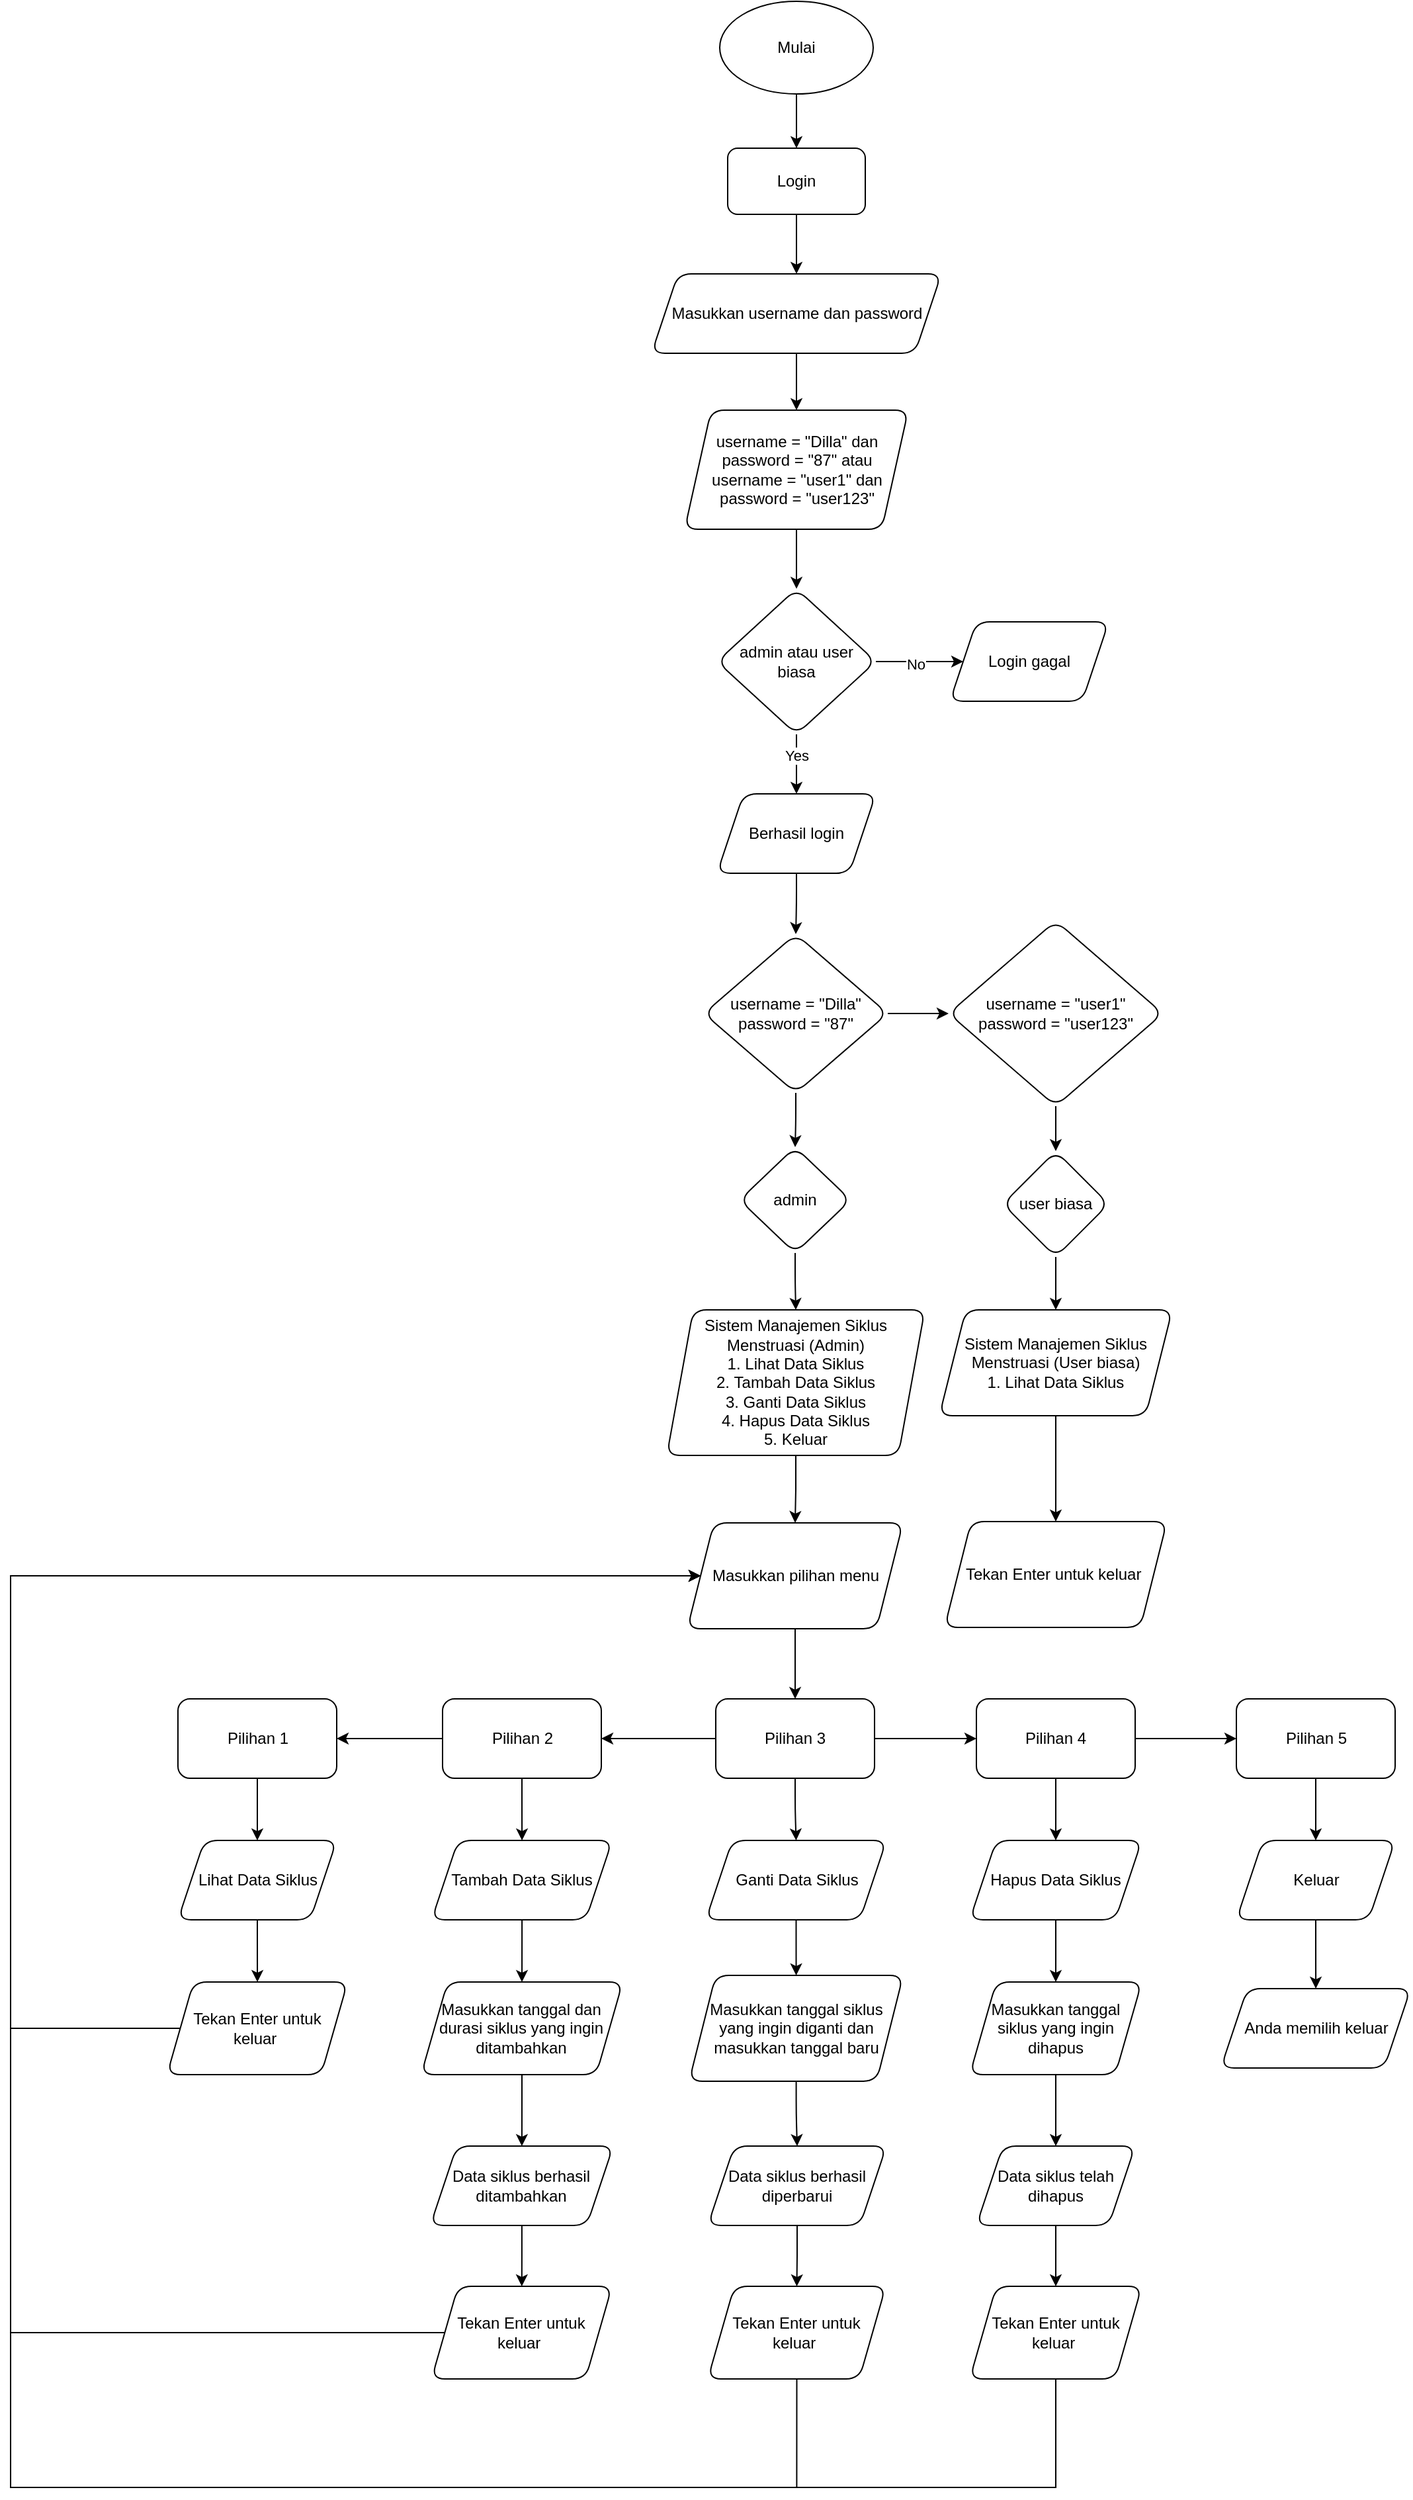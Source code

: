 <mxfile version="24.7.17">
  <diagram id="C5RBs43oDa-KdzZeNtuy" name="Page-1">
    <mxGraphModel dx="4327" dy="2010" grid="1" gridSize="10" guides="1" tooltips="1" connect="1" arrows="1" fold="1" page="1" pageScale="1" pageWidth="827" pageHeight="1169" background="none" math="0" shadow="0">
      <root>
        <mxCell id="WIyWlLk6GJQsqaUBKTNV-0" />
        <mxCell id="WIyWlLk6GJQsqaUBKTNV-1" parent="WIyWlLk6GJQsqaUBKTNV-0" />
        <mxCell id="jQ5WKVJpTY9RdtHN4CgX-107" value="" style="edgeStyle=orthogonalEdgeStyle;rounded=1;orthogonalLoop=1;jettySize=auto;html=1;labelBackgroundColor=none;fontColor=default;" parent="WIyWlLk6GJQsqaUBKTNV-1" source="dz62KHRVr8aX28sih6py-0" target="DlZJ66iy6jLUWV4jTxc2-10" edge="1">
          <mxGeometry relative="1" as="geometry" />
        </mxCell>
        <mxCell id="dz62KHRVr8aX28sih6py-0" value="Mulai" style="ellipse;whiteSpace=wrap;html=1;labelBackgroundColor=none;rounded=1;" parent="WIyWlLk6GJQsqaUBKTNV-1" vertex="1">
          <mxGeometry x="356" y="31" width="116" height="70" as="geometry" />
        </mxCell>
        <mxCell id="jQ5WKVJpTY9RdtHN4CgX-74" value="" style="edgeStyle=orthogonalEdgeStyle;rounded=1;orthogonalLoop=1;jettySize=auto;html=1;labelBackgroundColor=none;fontColor=default;" parent="WIyWlLk6GJQsqaUBKTNV-1" source="DlZJ66iy6jLUWV4jTxc2-10" target="jQ5WKVJpTY9RdtHN4CgX-73" edge="1">
          <mxGeometry relative="1" as="geometry" />
        </mxCell>
        <mxCell id="DlZJ66iy6jLUWV4jTxc2-10" value="Login" style="whiteSpace=wrap;html=1;labelBackgroundColor=none;rounded=1;" parent="WIyWlLk6GJQsqaUBKTNV-1" vertex="1">
          <mxGeometry x="362.01" y="142" width="104" height="50" as="geometry" />
        </mxCell>
        <mxCell id="jQ5WKVJpTY9RdtHN4CgX-85" value="" style="edgeStyle=orthogonalEdgeStyle;rounded=1;orthogonalLoop=1;jettySize=auto;html=1;labelBackgroundColor=none;fontColor=default;" parent="WIyWlLk6GJQsqaUBKTNV-1" source="jQ5WKVJpTY9RdtHN4CgX-15" target="jQ5WKVJpTY9RdtHN4CgX-84" edge="1">
          <mxGeometry relative="1" as="geometry" />
        </mxCell>
        <mxCell id="jQ5WKVJpTY9RdtHN4CgX-110" value="No" style="edgeLabel;html=1;align=center;verticalAlign=middle;resizable=0;points=[];" parent="jQ5WKVJpTY9RdtHN4CgX-85" vertex="1" connectable="0">
          <mxGeometry x="-0.1" y="-2" relative="1" as="geometry">
            <mxPoint as="offset" />
          </mxGeometry>
        </mxCell>
        <mxCell id="jQ5WKVJpTY9RdtHN4CgX-87" value="" style="edgeStyle=orthogonalEdgeStyle;rounded=1;orthogonalLoop=1;jettySize=auto;html=1;labelBackgroundColor=none;fontColor=default;" parent="WIyWlLk6GJQsqaUBKTNV-1" source="jQ5WKVJpTY9RdtHN4CgX-15" target="jQ5WKVJpTY9RdtHN4CgX-86" edge="1">
          <mxGeometry relative="1" as="geometry" />
        </mxCell>
        <mxCell id="jQ5WKVJpTY9RdtHN4CgX-111" value="Yes" style="edgeLabel;html=1;align=center;verticalAlign=middle;resizable=0;points=[];" parent="jQ5WKVJpTY9RdtHN4CgX-87" vertex="1" connectable="0">
          <mxGeometry x="-0.289" relative="1" as="geometry">
            <mxPoint as="offset" />
          </mxGeometry>
        </mxCell>
        <mxCell id="jQ5WKVJpTY9RdtHN4CgX-15" value="admin atau user biasa" style="rhombus;whiteSpace=wrap;html=1;labelBackgroundColor=none;rounded=1;" parent="WIyWlLk6GJQsqaUBKTNV-1" vertex="1">
          <mxGeometry x="354" y="475" width="120" height="110" as="geometry" />
        </mxCell>
        <mxCell id="jQ5WKVJpTY9RdtHN4CgX-36" value="" style="edgeStyle=orthogonalEdgeStyle;rounded=1;orthogonalLoop=1;jettySize=auto;html=1;labelBackgroundColor=none;fontColor=default;" parent="WIyWlLk6GJQsqaUBKTNV-1" source="jQ5WKVJpTY9RdtHN4CgX-33" target="jQ5WKVJpTY9RdtHN4CgX-35" edge="1">
          <mxGeometry relative="1" as="geometry" />
        </mxCell>
        <mxCell id="jQ5WKVJpTY9RdtHN4CgX-39" value="" style="edgeStyle=orthogonalEdgeStyle;rounded=1;orthogonalLoop=1;jettySize=auto;html=1;labelBackgroundColor=none;fontColor=default;" parent="WIyWlLk6GJQsqaUBKTNV-1" source="jQ5WKVJpTY9RdtHN4CgX-33" target="jQ5WKVJpTY9RdtHN4CgX-38" edge="1">
          <mxGeometry relative="1" as="geometry" />
        </mxCell>
        <mxCell id="jQ5WKVJpTY9RdtHN4CgX-33" value="username = &quot;Dilla&quot; password = &quot;87&quot;" style="rhombus;whiteSpace=wrap;html=1;labelBackgroundColor=none;rounded=1;" parent="WIyWlLk6GJQsqaUBKTNV-1" vertex="1">
          <mxGeometry x="344" y="736" width="139" height="120" as="geometry" />
        </mxCell>
        <mxCell id="jQ5WKVJpTY9RdtHN4CgX-42" value="" style="edgeStyle=orthogonalEdgeStyle;rounded=1;orthogonalLoop=1;jettySize=auto;html=1;labelBackgroundColor=none;fontColor=default;" parent="WIyWlLk6GJQsqaUBKTNV-1" source="jQ5WKVJpTY9RdtHN4CgX-35" target="jQ5WKVJpTY9RdtHN4CgX-41" edge="1">
          <mxGeometry relative="1" as="geometry" />
        </mxCell>
        <mxCell id="jQ5WKVJpTY9RdtHN4CgX-35" value="username = &quot;user1&quot; password = &quot;user123&quot;" style="rhombus;whiteSpace=wrap;html=1;labelBackgroundColor=none;rounded=1;" parent="WIyWlLk6GJQsqaUBKTNV-1" vertex="1">
          <mxGeometry x="529" y="726" width="162" height="140" as="geometry" />
        </mxCell>
        <mxCell id="jQ5WKVJpTY9RdtHN4CgX-80" value="" style="edgeStyle=orthogonalEdgeStyle;rounded=1;orthogonalLoop=1;jettySize=auto;html=1;labelBackgroundColor=none;fontColor=default;" parent="WIyWlLk6GJQsqaUBKTNV-1" source="jQ5WKVJpTY9RdtHN4CgX-38" target="jQ5WKVJpTY9RdtHN4CgX-79" edge="1">
          <mxGeometry relative="1" as="geometry" />
        </mxCell>
        <mxCell id="jQ5WKVJpTY9RdtHN4CgX-38" value="admin" style="rhombus;whiteSpace=wrap;html=1;labelBackgroundColor=none;rounded=1;" parent="WIyWlLk6GJQsqaUBKTNV-1" vertex="1">
          <mxGeometry x="371" y="897" width="84" height="80" as="geometry" />
        </mxCell>
        <mxCell id="jQ5WKVJpTY9RdtHN4CgX-83" value="" style="edgeStyle=orthogonalEdgeStyle;rounded=1;orthogonalLoop=1;jettySize=auto;html=1;labelBackgroundColor=none;fontColor=default;" parent="WIyWlLk6GJQsqaUBKTNV-1" source="jQ5WKVJpTY9RdtHN4CgX-41" target="jQ5WKVJpTY9RdtHN4CgX-82" edge="1">
          <mxGeometry relative="1" as="geometry" />
        </mxCell>
        <mxCell id="jQ5WKVJpTY9RdtHN4CgX-41" value="user biasa" style="rhombus;whiteSpace=wrap;html=1;labelBackgroundColor=none;rounded=1;" parent="WIyWlLk6GJQsqaUBKTNV-1" vertex="1">
          <mxGeometry x="570" y="900" width="80" height="80" as="geometry" />
        </mxCell>
        <mxCell id="jQ5WKVJpTY9RdtHN4CgX-48" value="" style="edgeStyle=orthogonalEdgeStyle;rounded=1;orthogonalLoop=1;jettySize=auto;html=1;labelBackgroundColor=none;fontColor=default;" parent="WIyWlLk6GJQsqaUBKTNV-1" source="jQ5WKVJpTY9RdtHN4CgX-45" target="jQ5WKVJpTY9RdtHN4CgX-47" edge="1">
          <mxGeometry relative="1" as="geometry" />
        </mxCell>
        <mxCell id="jQ5WKVJpTY9RdtHN4CgX-50" value="" style="edgeStyle=orthogonalEdgeStyle;rounded=1;orthogonalLoop=1;jettySize=auto;html=1;labelBackgroundColor=none;fontColor=default;" parent="WIyWlLk6GJQsqaUBKTNV-1" source="jQ5WKVJpTY9RdtHN4CgX-45" target="jQ5WKVJpTY9RdtHN4CgX-49" edge="1">
          <mxGeometry relative="1" as="geometry" />
        </mxCell>
        <mxCell id="jQ5WKVJpTY9RdtHN4CgX-66" value="" style="edgeStyle=orthogonalEdgeStyle;rounded=1;orthogonalLoop=1;jettySize=auto;html=1;labelBackgroundColor=none;fontColor=default;" parent="WIyWlLk6GJQsqaUBKTNV-1" source="jQ5WKVJpTY9RdtHN4CgX-45" target="jQ5WKVJpTY9RdtHN4CgX-65" edge="1">
          <mxGeometry relative="1" as="geometry" />
        </mxCell>
        <mxCell id="jQ5WKVJpTY9RdtHN4CgX-45" value="Pilihan 3" style="whiteSpace=wrap;html=1;labelBackgroundColor=none;rounded=1;" parent="WIyWlLk6GJQsqaUBKTNV-1" vertex="1">
          <mxGeometry x="353.01" y="1314.005" width="120" height="60" as="geometry" />
        </mxCell>
        <mxCell id="jQ5WKVJpTY9RdtHN4CgX-52" value="" style="edgeStyle=orthogonalEdgeStyle;rounded=1;orthogonalLoop=1;jettySize=auto;html=1;labelBackgroundColor=none;fontColor=default;" parent="WIyWlLk6GJQsqaUBKTNV-1" source="jQ5WKVJpTY9RdtHN4CgX-47" target="jQ5WKVJpTY9RdtHN4CgX-51" edge="1">
          <mxGeometry relative="1" as="geometry" />
        </mxCell>
        <mxCell id="jQ5WKVJpTY9RdtHN4CgX-64" value="" style="edgeStyle=orthogonalEdgeStyle;rounded=1;orthogonalLoop=1;jettySize=auto;html=1;labelBackgroundColor=none;fontColor=default;" parent="WIyWlLk6GJQsqaUBKTNV-1" source="jQ5WKVJpTY9RdtHN4CgX-47" target="jQ5WKVJpTY9RdtHN4CgX-63" edge="1">
          <mxGeometry relative="1" as="geometry" />
        </mxCell>
        <mxCell id="jQ5WKVJpTY9RdtHN4CgX-47" value="Pilihan 2" style="whiteSpace=wrap;html=1;labelBackgroundColor=none;rounded=1;" parent="WIyWlLk6GJQsqaUBKTNV-1" vertex="1">
          <mxGeometry x="146.5" y="1314.005" width="120" height="60" as="geometry" />
        </mxCell>
        <mxCell id="jQ5WKVJpTY9RdtHN4CgX-54" value="" style="edgeStyle=orthogonalEdgeStyle;rounded=1;orthogonalLoop=1;jettySize=auto;html=1;labelBackgroundColor=none;fontColor=default;" parent="WIyWlLk6GJQsqaUBKTNV-1" source="jQ5WKVJpTY9RdtHN4CgX-49" target="jQ5WKVJpTY9RdtHN4CgX-53" edge="1">
          <mxGeometry relative="1" as="geometry" />
        </mxCell>
        <mxCell id="jQ5WKVJpTY9RdtHN4CgX-68" value="" style="edgeStyle=orthogonalEdgeStyle;rounded=1;orthogonalLoop=1;jettySize=auto;html=1;labelBackgroundColor=none;fontColor=default;" parent="WIyWlLk6GJQsqaUBKTNV-1" source="jQ5WKVJpTY9RdtHN4CgX-49" target="jQ5WKVJpTY9RdtHN4CgX-67" edge="1">
          <mxGeometry relative="1" as="geometry" />
        </mxCell>
        <mxCell id="jQ5WKVJpTY9RdtHN4CgX-49" value="Pilihan 4" style="whiteSpace=wrap;html=1;labelBackgroundColor=none;rounded=1;" parent="WIyWlLk6GJQsqaUBKTNV-1" vertex="1">
          <mxGeometry x="550" y="1314.005" width="120" height="60" as="geometry" />
        </mxCell>
        <mxCell id="jQ5WKVJpTY9RdtHN4CgX-62" value="" style="edgeStyle=orthogonalEdgeStyle;rounded=1;orthogonalLoop=1;jettySize=auto;html=1;labelBackgroundColor=none;fontColor=default;" parent="WIyWlLk6GJQsqaUBKTNV-1" source="jQ5WKVJpTY9RdtHN4CgX-51" target="jQ5WKVJpTY9RdtHN4CgX-61" edge="1">
          <mxGeometry relative="1" as="geometry" />
        </mxCell>
        <mxCell id="jQ5WKVJpTY9RdtHN4CgX-51" value="Pilihan 1" style="whiteSpace=wrap;html=1;labelBackgroundColor=none;rounded=1;" parent="WIyWlLk6GJQsqaUBKTNV-1" vertex="1">
          <mxGeometry x="-53.5" y="1314.005" width="120" height="60" as="geometry" />
        </mxCell>
        <mxCell id="jQ5WKVJpTY9RdtHN4CgX-70" value="" style="edgeStyle=orthogonalEdgeStyle;rounded=1;orthogonalLoop=1;jettySize=auto;html=1;labelBackgroundColor=none;fontColor=default;" parent="WIyWlLk6GJQsqaUBKTNV-1" source="jQ5WKVJpTY9RdtHN4CgX-53" target="jQ5WKVJpTY9RdtHN4CgX-69" edge="1">
          <mxGeometry relative="1" as="geometry" />
        </mxCell>
        <mxCell id="jQ5WKVJpTY9RdtHN4CgX-53" value="Pilihan 5" style="whiteSpace=wrap;html=1;labelBackgroundColor=none;rounded=1;" parent="WIyWlLk6GJQsqaUBKTNV-1" vertex="1">
          <mxGeometry x="746.5" y="1314.005" width="120" height="60" as="geometry" />
        </mxCell>
        <mxCell id="jQ5WKVJpTY9RdtHN4CgX-72" value="" style="edgeStyle=orthogonalEdgeStyle;rounded=1;orthogonalLoop=1;jettySize=auto;html=1;labelBackgroundColor=none;fontColor=default;" parent="WIyWlLk6GJQsqaUBKTNV-1" source="jQ5WKVJpTY9RdtHN4CgX-61" target="jQ5WKVJpTY9RdtHN4CgX-71" edge="1">
          <mxGeometry relative="1" as="geometry" />
        </mxCell>
        <mxCell id="jQ5WKVJpTY9RdtHN4CgX-61" value="Lihat Data Siklus" style="shape=parallelogram;perimeter=parallelogramPerimeter;whiteSpace=wrap;html=1;fixedSize=1;labelBackgroundColor=none;rounded=1;" parent="WIyWlLk6GJQsqaUBKTNV-1" vertex="1">
          <mxGeometry x="-53.5" y="1420.995" width="120" height="60" as="geometry" />
        </mxCell>
        <mxCell id="jQ5WKVJpTY9RdtHN4CgX-90" value="" style="edgeStyle=orthogonalEdgeStyle;rounded=1;orthogonalLoop=1;jettySize=auto;html=1;labelBackgroundColor=none;fontColor=default;" parent="WIyWlLk6GJQsqaUBKTNV-1" source="jQ5WKVJpTY9RdtHN4CgX-63" target="jQ5WKVJpTY9RdtHN4CgX-89" edge="1">
          <mxGeometry relative="1" as="geometry" />
        </mxCell>
        <mxCell id="jQ5WKVJpTY9RdtHN4CgX-63" value="Tambah Data Siklus" style="shape=parallelogram;perimeter=parallelogramPerimeter;whiteSpace=wrap;html=1;fixedSize=1;labelBackgroundColor=none;rounded=1;" parent="WIyWlLk6GJQsqaUBKTNV-1" vertex="1">
          <mxGeometry x="138.25" y="1421" width="136.5" height="60" as="geometry" />
        </mxCell>
        <mxCell id="jQ5WKVJpTY9RdtHN4CgX-92" value="" style="edgeStyle=orthogonalEdgeStyle;rounded=1;orthogonalLoop=1;jettySize=auto;html=1;labelBackgroundColor=none;fontColor=default;" parent="WIyWlLk6GJQsqaUBKTNV-1" source="jQ5WKVJpTY9RdtHN4CgX-65" target="jQ5WKVJpTY9RdtHN4CgX-91" edge="1">
          <mxGeometry relative="1" as="geometry" />
        </mxCell>
        <mxCell id="jQ5WKVJpTY9RdtHN4CgX-65" value="Ganti Data Siklus" style="shape=parallelogram;perimeter=parallelogramPerimeter;whiteSpace=wrap;html=1;fixedSize=1;labelBackgroundColor=none;rounded=1;" parent="WIyWlLk6GJQsqaUBKTNV-1" vertex="1">
          <mxGeometry x="345.5" y="1421" width="136.5" height="60" as="geometry" />
        </mxCell>
        <mxCell id="jQ5WKVJpTY9RdtHN4CgX-98" value="" style="edgeStyle=orthogonalEdgeStyle;rounded=1;orthogonalLoop=1;jettySize=auto;html=1;labelBackgroundColor=none;fontColor=default;" parent="WIyWlLk6GJQsqaUBKTNV-1" source="jQ5WKVJpTY9RdtHN4CgX-67" target="jQ5WKVJpTY9RdtHN4CgX-97" edge="1">
          <mxGeometry relative="1" as="geometry" />
        </mxCell>
        <mxCell id="jQ5WKVJpTY9RdtHN4CgX-67" value="Hapus Data Siklus" style="shape=parallelogram;perimeter=parallelogramPerimeter;whiteSpace=wrap;html=1;fixedSize=1;labelBackgroundColor=none;rounded=1;" parent="WIyWlLk6GJQsqaUBKTNV-1" vertex="1">
          <mxGeometry x="545" y="1421" width="130" height="60" as="geometry" />
        </mxCell>
        <mxCell id="jQ5WKVJpTY9RdtHN4CgX-102" value="" style="edgeStyle=orthogonalEdgeStyle;rounded=1;orthogonalLoop=1;jettySize=auto;html=1;labelBackgroundColor=none;fontColor=default;" parent="WIyWlLk6GJQsqaUBKTNV-1" source="jQ5WKVJpTY9RdtHN4CgX-69" target="jQ5WKVJpTY9RdtHN4CgX-101" edge="1">
          <mxGeometry relative="1" as="geometry" />
        </mxCell>
        <mxCell id="jQ5WKVJpTY9RdtHN4CgX-69" value="Keluar" style="shape=parallelogram;perimeter=parallelogramPerimeter;whiteSpace=wrap;html=1;fixedSize=1;labelBackgroundColor=none;rounded=1;" parent="WIyWlLk6GJQsqaUBKTNV-1" vertex="1">
          <mxGeometry x="746.5" y="1420.995" width="120" height="60" as="geometry" />
        </mxCell>
        <mxCell id="jQ5WKVJpTY9RdtHN4CgX-143" style="edgeStyle=orthogonalEdgeStyle;rounded=0;orthogonalLoop=1;jettySize=auto;html=1;exitX=0;exitY=0.5;exitDx=0;exitDy=0;entryX=0;entryY=0.5;entryDx=0;entryDy=0;" parent="WIyWlLk6GJQsqaUBKTNV-1" source="jQ5WKVJpTY9RdtHN4CgX-71" target="jQ5WKVJpTY9RdtHN4CgX-121" edge="1">
          <mxGeometry relative="1" as="geometry">
            <Array as="points">
              <mxPoint x="-180" y="1563" />
              <mxPoint x="-180" y="1221" />
            </Array>
          </mxGeometry>
        </mxCell>
        <mxCell id="jQ5WKVJpTY9RdtHN4CgX-71" value="Tekan Enter untuk keluar&amp;nbsp;" style="shape=parallelogram;perimeter=parallelogramPerimeter;whiteSpace=wrap;html=1;fixedSize=1;labelBackgroundColor=none;rounded=1;" parent="WIyWlLk6GJQsqaUBKTNV-1" vertex="1">
          <mxGeometry x="-61.75" y="1528" width="136.5" height="70" as="geometry" />
        </mxCell>
        <mxCell id="jQ5WKVJpTY9RdtHN4CgX-77" value="" style="edgeStyle=orthogonalEdgeStyle;rounded=1;orthogonalLoop=1;jettySize=auto;html=1;labelBackgroundColor=none;fontColor=default;" parent="WIyWlLk6GJQsqaUBKTNV-1" source="jQ5WKVJpTY9RdtHN4CgX-73" target="jQ5WKVJpTY9RdtHN4CgX-76" edge="1">
          <mxGeometry relative="1" as="geometry" />
        </mxCell>
        <mxCell id="jQ5WKVJpTY9RdtHN4CgX-73" value="Masukkan username dan password" style="shape=parallelogram;perimeter=parallelogramPerimeter;whiteSpace=wrap;html=1;fixedSize=1;labelBackgroundColor=none;rounded=1;" parent="WIyWlLk6GJQsqaUBKTNV-1" vertex="1">
          <mxGeometry x="304.51" y="237" width="219" height="60" as="geometry" />
        </mxCell>
        <mxCell id="jQ5WKVJpTY9RdtHN4CgX-78" value="" style="edgeStyle=orthogonalEdgeStyle;rounded=1;orthogonalLoop=1;jettySize=auto;html=1;labelBackgroundColor=none;fontColor=default;" parent="WIyWlLk6GJQsqaUBKTNV-1" source="jQ5WKVJpTY9RdtHN4CgX-76" target="jQ5WKVJpTY9RdtHN4CgX-15" edge="1">
          <mxGeometry relative="1" as="geometry" />
        </mxCell>
        <mxCell id="jQ5WKVJpTY9RdtHN4CgX-76" value="username = &quot;Dilla&quot; dan password = &quot;87&quot; atau username = &quot;user1&quot; dan password = &quot;user123&quot;" style="shape=parallelogram;perimeter=parallelogramPerimeter;whiteSpace=wrap;html=1;fixedSize=1;labelBackgroundColor=none;rounded=1;" parent="WIyWlLk6GJQsqaUBKTNV-1" vertex="1">
          <mxGeometry x="329.51" y="340" width="169" height="90" as="geometry" />
        </mxCell>
        <mxCell id="jQ5WKVJpTY9RdtHN4CgX-122" value="" style="edgeStyle=orthogonalEdgeStyle;rounded=0;orthogonalLoop=1;jettySize=auto;html=1;" parent="WIyWlLk6GJQsqaUBKTNV-1" source="jQ5WKVJpTY9RdtHN4CgX-79" target="jQ5WKVJpTY9RdtHN4CgX-121" edge="1">
          <mxGeometry relative="1" as="geometry" />
        </mxCell>
        <mxCell id="jQ5WKVJpTY9RdtHN4CgX-79" value="Sistem Manajemen Siklus Menstruasi (Admin)&lt;div&gt;&lt;span style=&quot;background-color: initial;&quot;&gt;1. Lihat Data Siklus&lt;/span&gt;&lt;br&gt;&lt;/div&gt;&lt;div&gt;&lt;div&gt;2.&amp;nbsp;Tambah Data Siklus&lt;/div&gt;&lt;div&gt;3.&amp;nbsp;Ganti Data Siklus&lt;/div&gt;&lt;div&gt;4.&amp;nbsp;Hapus Data Siklus&lt;/div&gt;&lt;div&gt;5. Keluar&lt;/div&gt;&lt;/div&gt;" style="shape=parallelogram;perimeter=parallelogramPerimeter;whiteSpace=wrap;html=1;fixedSize=1;labelBackgroundColor=none;rounded=1;" parent="WIyWlLk6GJQsqaUBKTNV-1" vertex="1">
          <mxGeometry x="316" y="1020" width="195" height="110.01" as="geometry" />
        </mxCell>
        <mxCell id="jQ5WKVJpTY9RdtHN4CgX-133" value="" style="edgeStyle=orthogonalEdgeStyle;rounded=0;orthogonalLoop=1;jettySize=auto;html=1;" parent="WIyWlLk6GJQsqaUBKTNV-1" source="jQ5WKVJpTY9RdtHN4CgX-82" target="jQ5WKVJpTY9RdtHN4CgX-132" edge="1">
          <mxGeometry relative="1" as="geometry" />
        </mxCell>
        <mxCell id="jQ5WKVJpTY9RdtHN4CgX-82" value="Sistem Manajemen Siklus Menstruasi (User biasa)&lt;div&gt;&lt;span style=&quot;background-color: initial;&quot;&gt;1. Lihat Data Siklus&lt;/span&gt;&lt;/div&gt;" style="shape=parallelogram;perimeter=parallelogramPerimeter;whiteSpace=wrap;html=1;fixedSize=1;labelBackgroundColor=none;rounded=1;" parent="WIyWlLk6GJQsqaUBKTNV-1" vertex="1">
          <mxGeometry x="522" y="1020" width="176" height="80" as="geometry" />
        </mxCell>
        <mxCell id="jQ5WKVJpTY9RdtHN4CgX-84" value="Login gagal" style="shape=parallelogram;perimeter=parallelogramPerimeter;whiteSpace=wrap;html=1;fixedSize=1;labelBackgroundColor=none;rounded=1;" parent="WIyWlLk6GJQsqaUBKTNV-1" vertex="1">
          <mxGeometry x="530" y="499.995" width="120" height="60" as="geometry" />
        </mxCell>
        <mxCell id="jQ5WKVJpTY9RdtHN4CgX-88" value="" style="edgeStyle=orthogonalEdgeStyle;rounded=1;orthogonalLoop=1;jettySize=auto;html=1;labelBackgroundColor=none;fontColor=default;" parent="WIyWlLk6GJQsqaUBKTNV-1" source="jQ5WKVJpTY9RdtHN4CgX-86" target="jQ5WKVJpTY9RdtHN4CgX-33" edge="1">
          <mxGeometry relative="1" as="geometry" />
        </mxCell>
        <mxCell id="jQ5WKVJpTY9RdtHN4CgX-86" value="Berhasil login" style="shape=parallelogram;perimeter=parallelogramPerimeter;whiteSpace=wrap;html=1;fixedSize=1;labelBackgroundColor=none;rounded=1;" parent="WIyWlLk6GJQsqaUBKTNV-1" vertex="1">
          <mxGeometry x="354" y="629.995" width="120" height="60" as="geometry" />
        </mxCell>
        <mxCell id="jQ5WKVJpTY9RdtHN4CgX-94" value="" style="edgeStyle=orthogonalEdgeStyle;rounded=1;orthogonalLoop=1;jettySize=auto;html=1;labelBackgroundColor=none;fontColor=default;" parent="WIyWlLk6GJQsqaUBKTNV-1" source="jQ5WKVJpTY9RdtHN4CgX-89" target="jQ5WKVJpTY9RdtHN4CgX-93" edge="1">
          <mxGeometry relative="1" as="geometry" />
        </mxCell>
        <mxCell id="jQ5WKVJpTY9RdtHN4CgX-89" value="Masukkan tanggal dan durasi siklus yang ingin ditambahkan" style="shape=parallelogram;perimeter=parallelogramPerimeter;whiteSpace=wrap;html=1;fixedSize=1;labelBackgroundColor=none;rounded=1;" parent="WIyWlLk6GJQsqaUBKTNV-1" vertex="1">
          <mxGeometry x="130.31" y="1528" width="152.37" height="70" as="geometry" />
        </mxCell>
        <mxCell id="jQ5WKVJpTY9RdtHN4CgX-96" value="" style="edgeStyle=orthogonalEdgeStyle;rounded=1;orthogonalLoop=1;jettySize=auto;html=1;labelBackgroundColor=none;fontColor=default;" parent="WIyWlLk6GJQsqaUBKTNV-1" source="jQ5WKVJpTY9RdtHN4CgX-91" target="jQ5WKVJpTY9RdtHN4CgX-95" edge="1">
          <mxGeometry relative="1" as="geometry" />
        </mxCell>
        <mxCell id="jQ5WKVJpTY9RdtHN4CgX-91" value="Masukkan tanggal siklus yang ingin diganti dan masukkan tanggal baru" style="shape=parallelogram;perimeter=parallelogramPerimeter;whiteSpace=wrap;html=1;fixedSize=1;labelBackgroundColor=none;rounded=1;" parent="WIyWlLk6GJQsqaUBKTNV-1" vertex="1">
          <mxGeometry x="332.88" y="1523" width="161.75" height="80" as="geometry" />
        </mxCell>
        <mxCell id="jQ5WKVJpTY9RdtHN4CgX-115" value="" style="edgeStyle=orthogonalEdgeStyle;rounded=0;orthogonalLoop=1;jettySize=auto;html=1;" parent="WIyWlLk6GJQsqaUBKTNV-1" source="jQ5WKVJpTY9RdtHN4CgX-93" target="jQ5WKVJpTY9RdtHN4CgX-114" edge="1">
          <mxGeometry relative="1" as="geometry" />
        </mxCell>
        <mxCell id="jQ5WKVJpTY9RdtHN4CgX-93" value="Data siklus berhasil ditambahkan" style="shape=parallelogram;perimeter=parallelogramPerimeter;whiteSpace=wrap;html=1;fixedSize=1;labelBackgroundColor=none;rounded=1;" parent="WIyWlLk6GJQsqaUBKTNV-1" vertex="1">
          <mxGeometry x="137.25" y="1652" width="138.26" height="60" as="geometry" />
        </mxCell>
        <mxCell id="jQ5WKVJpTY9RdtHN4CgX-117" value="" style="edgeStyle=orthogonalEdgeStyle;rounded=0;orthogonalLoop=1;jettySize=auto;html=1;" parent="WIyWlLk6GJQsqaUBKTNV-1" source="jQ5WKVJpTY9RdtHN4CgX-95" target="jQ5WKVJpTY9RdtHN4CgX-116" edge="1">
          <mxGeometry relative="1" as="geometry" />
        </mxCell>
        <mxCell id="jQ5WKVJpTY9RdtHN4CgX-95" value="Data siklus berhasil diperbarui" style="shape=parallelogram;perimeter=parallelogramPerimeter;whiteSpace=wrap;html=1;fixedSize=1;labelBackgroundColor=none;rounded=1;" parent="WIyWlLk6GJQsqaUBKTNV-1" vertex="1">
          <mxGeometry x="346.99" y="1652" width="135" height="60" as="geometry" />
        </mxCell>
        <mxCell id="jQ5WKVJpTY9RdtHN4CgX-100" value="" style="edgeStyle=orthogonalEdgeStyle;rounded=1;orthogonalLoop=1;jettySize=auto;html=1;labelBackgroundColor=none;fontColor=default;" parent="WIyWlLk6GJQsqaUBKTNV-1" source="jQ5WKVJpTY9RdtHN4CgX-97" target="jQ5WKVJpTY9RdtHN4CgX-99" edge="1">
          <mxGeometry relative="1" as="geometry" />
        </mxCell>
        <mxCell id="jQ5WKVJpTY9RdtHN4CgX-97" value="Masukkan tanggal siklus yang ingin dihapus" style="shape=parallelogram;perimeter=parallelogramPerimeter;whiteSpace=wrap;html=1;fixedSize=1;labelBackgroundColor=none;rounded=1;" parent="WIyWlLk6GJQsqaUBKTNV-1" vertex="1">
          <mxGeometry x="545" y="1528" width="130" height="70" as="geometry" />
        </mxCell>
        <mxCell id="jQ5WKVJpTY9RdtHN4CgX-119" value="" style="edgeStyle=orthogonalEdgeStyle;rounded=0;orthogonalLoop=1;jettySize=auto;html=1;" parent="WIyWlLk6GJQsqaUBKTNV-1" source="jQ5WKVJpTY9RdtHN4CgX-99" target="jQ5WKVJpTY9RdtHN4CgX-118" edge="1">
          <mxGeometry relative="1" as="geometry" />
        </mxCell>
        <mxCell id="jQ5WKVJpTY9RdtHN4CgX-99" value="Data siklus telah dihapus" style="shape=parallelogram;perimeter=parallelogramPerimeter;whiteSpace=wrap;html=1;fixedSize=1;labelBackgroundColor=none;rounded=1;" parent="WIyWlLk6GJQsqaUBKTNV-1" vertex="1">
          <mxGeometry x="550" y="1651.995" width="120" height="60" as="geometry" />
        </mxCell>
        <mxCell id="jQ5WKVJpTY9RdtHN4CgX-101" value="Anda memilih keluar" style="shape=parallelogram;perimeter=parallelogramPerimeter;whiteSpace=wrap;html=1;fixedSize=1;labelBackgroundColor=none;rounded=1;" parent="WIyWlLk6GJQsqaUBKTNV-1" vertex="1">
          <mxGeometry x="734.75" y="1533" width="143.5" height="60" as="geometry" />
        </mxCell>
        <mxCell id="jQ5WKVJpTY9RdtHN4CgX-141" style="edgeStyle=orthogonalEdgeStyle;rounded=0;orthogonalLoop=1;jettySize=auto;html=1;exitX=0;exitY=0.5;exitDx=0;exitDy=0;entryX=0;entryY=0.5;entryDx=0;entryDy=0;" parent="WIyWlLk6GJQsqaUBKTNV-1" source="jQ5WKVJpTY9RdtHN4CgX-114" target="jQ5WKVJpTY9RdtHN4CgX-121" edge="1">
          <mxGeometry relative="1" as="geometry">
            <Array as="points">
              <mxPoint x="-180" y="1793" />
              <mxPoint x="-180" y="1221" />
            </Array>
          </mxGeometry>
        </mxCell>
        <mxCell id="jQ5WKVJpTY9RdtHN4CgX-114" value="Tekan Enter untuk keluar&amp;nbsp;" style="shape=parallelogram;perimeter=parallelogramPerimeter;whiteSpace=wrap;html=1;fixedSize=1;labelBackgroundColor=none;rounded=1;" parent="WIyWlLk6GJQsqaUBKTNV-1" vertex="1">
          <mxGeometry x="138.19" y="1758" width="136.38" height="70.01" as="geometry" />
        </mxCell>
        <mxCell id="jQ5WKVJpTY9RdtHN4CgX-139" style="edgeStyle=orthogonalEdgeStyle;rounded=0;orthogonalLoop=1;jettySize=auto;html=1;exitX=0.5;exitY=1;exitDx=0;exitDy=0;entryX=0;entryY=0.5;entryDx=0;entryDy=0;" parent="WIyWlLk6GJQsqaUBKTNV-1" source="jQ5WKVJpTY9RdtHN4CgX-116" target="jQ5WKVJpTY9RdtHN4CgX-121" edge="1">
          <mxGeometry relative="1" as="geometry">
            <Array as="points">
              <mxPoint x="414" y="1910" />
              <mxPoint x="-180" y="1910" />
              <mxPoint x="-180" y="1221" />
            </Array>
          </mxGeometry>
        </mxCell>
        <mxCell id="jQ5WKVJpTY9RdtHN4CgX-116" value="Tekan Enter untuk keluar&amp;nbsp;" style="shape=parallelogram;perimeter=parallelogramPerimeter;whiteSpace=wrap;html=1;fixedSize=1;labelBackgroundColor=none;rounded=1;" parent="WIyWlLk6GJQsqaUBKTNV-1" vertex="1">
          <mxGeometry x="347" y="1758" width="134.49" height="70.01" as="geometry" />
        </mxCell>
        <mxCell id="jQ5WKVJpTY9RdtHN4CgX-136" style="edgeStyle=orthogonalEdgeStyle;rounded=0;orthogonalLoop=1;jettySize=auto;html=1;exitX=0.5;exitY=1;exitDx=0;exitDy=0;entryX=0;entryY=0.5;entryDx=0;entryDy=0;" parent="WIyWlLk6GJQsqaUBKTNV-1" source="jQ5WKVJpTY9RdtHN4CgX-118" target="jQ5WKVJpTY9RdtHN4CgX-121" edge="1">
          <mxGeometry relative="1" as="geometry">
            <Array as="points">
              <mxPoint x="610" y="1910" />
              <mxPoint x="-180" y="1910" />
              <mxPoint x="-180" y="1221" />
            </Array>
          </mxGeometry>
        </mxCell>
        <mxCell id="jQ5WKVJpTY9RdtHN4CgX-118" value="Tekan Enter untuk keluar&amp;nbsp;" style="shape=parallelogram;perimeter=parallelogramPerimeter;whiteSpace=wrap;html=1;fixedSize=1;labelBackgroundColor=none;rounded=1;" parent="WIyWlLk6GJQsqaUBKTNV-1" vertex="1">
          <mxGeometry x="545" y="1758" width="130" height="70.01" as="geometry" />
        </mxCell>
        <mxCell id="jQ5WKVJpTY9RdtHN4CgX-123" value="" style="edgeStyle=orthogonalEdgeStyle;rounded=0;orthogonalLoop=1;jettySize=auto;html=1;" parent="WIyWlLk6GJQsqaUBKTNV-1" source="jQ5WKVJpTY9RdtHN4CgX-121" target="jQ5WKVJpTY9RdtHN4CgX-45" edge="1">
          <mxGeometry relative="1" as="geometry" />
        </mxCell>
        <mxCell id="jQ5WKVJpTY9RdtHN4CgX-121" value="Masukkan pilihan menu" style="shape=parallelogram;perimeter=parallelogramPerimeter;whiteSpace=wrap;html=1;fixedSize=1;labelBackgroundColor=none;rounded=1;" parent="WIyWlLk6GJQsqaUBKTNV-1" vertex="1">
          <mxGeometry x="331.51" y="1181" width="163" height="80" as="geometry" />
        </mxCell>
        <mxCell id="jQ5WKVJpTY9RdtHN4CgX-132" value="Tekan Enter untuk keluar&amp;nbsp;" style="shape=parallelogram;perimeter=parallelogramPerimeter;whiteSpace=wrap;html=1;fixedSize=1;labelBackgroundColor=none;rounded=1;" parent="WIyWlLk6GJQsqaUBKTNV-1" vertex="1">
          <mxGeometry x="526" y="1180" width="168" height="80" as="geometry" />
        </mxCell>
      </root>
    </mxGraphModel>
  </diagram>
</mxfile>

